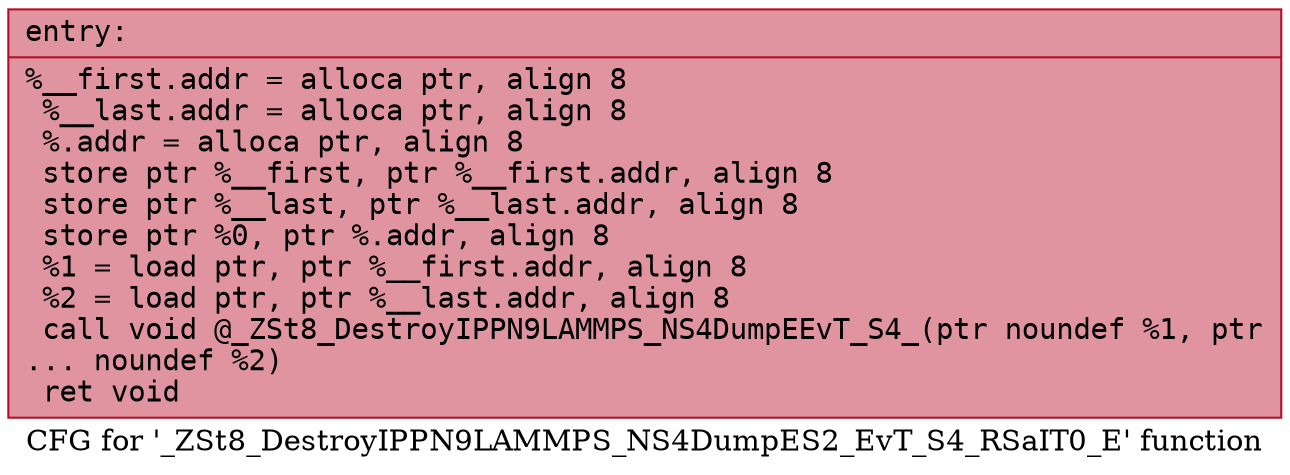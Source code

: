 digraph "CFG for '_ZSt8_DestroyIPPN9LAMMPS_NS4DumpES2_EvT_S4_RSaIT0_E' function" {
	label="CFG for '_ZSt8_DestroyIPPN9LAMMPS_NS4DumpES2_EvT_S4_RSaIT0_E' function";

	Node0x559d9a31a470 [shape=record,color="#b70d28ff", style=filled, fillcolor="#b70d2870" fontname="Courier",label="{entry:\l|  %__first.addr = alloca ptr, align 8\l  %__last.addr = alloca ptr, align 8\l  %.addr = alloca ptr, align 8\l  store ptr %__first, ptr %__first.addr, align 8\l  store ptr %__last, ptr %__last.addr, align 8\l  store ptr %0, ptr %.addr, align 8\l  %1 = load ptr, ptr %__first.addr, align 8\l  %2 = load ptr, ptr %__last.addr, align 8\l  call void @_ZSt8_DestroyIPPN9LAMMPS_NS4DumpEEvT_S4_(ptr noundef %1, ptr\l... noundef %2)\l  ret void\l}"];
}
